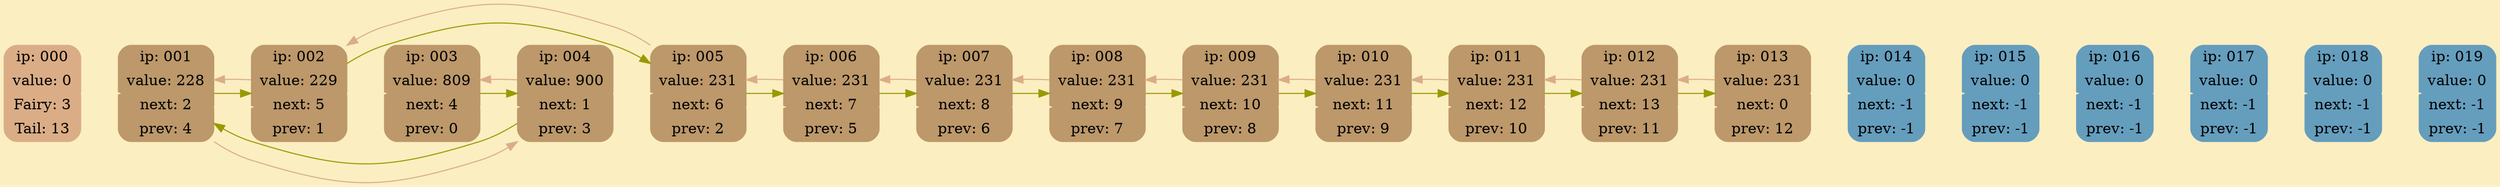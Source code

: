 digraph G {
	rankdir = LR;
	bgcolor="#FBEEC1"
	node000 [shape=Mrecord; style=filled; color="#DAAD86"; label = "{ ip: 000}  | {value:   0} |{Fairy:   3} | {Tail:  13} " ];
	node001 [shape=Mrecord; style=filled; color="#BC986A"; label = "{ ip: 001}  |{value: 228} |{next:   2} |{prev:   4} " ];
	node002 [shape=Mrecord; style=filled; color="#BC986A"; label = "{ ip: 002}  |{value: 229} |{next:   5} |{prev:   1} " ];
	node003 [shape=Mrecord; style=filled; color="#BC986A"; label = "{ ip: 003}  |{value: 809} |{next:   4} |{prev:   0} " ];
	node004 [shape=Mrecord; style=filled; color="#BC986A"; label = "{ ip: 004}  |{value: 900} |{next:   1} |{prev:   3} " ];
	node005 [shape=Mrecord; style=filled; color="#BC986A"; label = "{ ip: 005}  |{value: 231} |{next:   6} |{prev:   2} " ];
	node006 [shape=Mrecord; style=filled; color="#BC986A"; label = "{ ip: 006}  |{value: 231} |{next:   7} |{prev:   5} " ];
	node007 [shape=Mrecord; style=filled; color="#BC986A"; label = "{ ip: 007}  |{value: 231} |{next:   8} |{prev:   6} " ];
	node008 [shape=Mrecord; style=filled; color="#BC986A"; label = "{ ip: 008}  |{value: 231} |{next:   9} |{prev:   7} " ];
	node009 [shape=Mrecord; style=filled; color="#BC986A"; label = "{ ip: 009}  |{value: 231} |{next:  10} |{prev:   8} " ];
	node010 [shape=Mrecord; style=filled; color="#BC986A"; label = "{ ip: 010}  |{value: 231} |{next:  11} |{prev:   9} " ];
	node011 [shape=Mrecord; style=filled; color="#BC986A"; label = "{ ip: 011}  |{value: 231} |{next:  12} |{prev:  10} " ];
	node012 [shape=Mrecord; style=filled; color="#BC986A"; label = "{ ip: 012}  |{value: 231} |{next:  13} |{prev:  11} " ];
	node013 [shape=Mrecord; style=filled; color="#BC986A"; label = "{ ip: 013}  |{value: 231} |{next:   0} |{prev:  12} " ];
	node014 [shape=Mrecord; style=filled; color="#659DBD"; label = "{ ip: 014}  |{value:   0} |{next:  -1} |{prev:  -1} " ];
	node015 [shape=Mrecord; style=filled; color="#659DBD"; label = "{ ip: 015}  |{value:   0} |{next:  -1} |{prev:  -1} " ];
	node016 [shape=Mrecord; style=filled; color="#659DBD"; label = "{ ip: 016}  |{value:   0} |{next:  -1} |{prev:  -1} " ];
	node017 [shape=Mrecord; style=filled; color="#659DBD"; label = "{ ip: 017}  |{value:   0} |{next:  -1} |{prev:  -1} " ];
	node018 [shape=Mrecord; style=filled; color="#659DBD"; label = "{ ip: 018}  |{value:   0} |{next:  -1} |{prev:  -1} " ];
	node019 [shape=Mrecord; style=filled; color="#659DBD"; label = "{ ip: 019}  |{value:   0} |{next:  -1} |{prev:  -1} " ];

	node000 -> node001 [style=bold; weight=1000; color="#FBEEC1"; ];
	node001 -> node002 [style=bold; weight=1000; color="#FBEEC1"; ];
	node002 -> node003 [style=bold; weight=1000; color="#FBEEC1"; ];
	node003 -> node004 [style=bold; weight=1000; color="#FBEEC1"; ];
	node004 -> node005 [style=bold; weight=1000; color="#FBEEC1"; ];
	node005 -> node006 [style=bold; weight=1000; color="#FBEEC1"; ];
	node006 -> node007 [style=bold; weight=1000; color="#FBEEC1"; ];
	node007 -> node008 [style=bold; weight=1000; color="#FBEEC1"; ];
	node008 -> node009 [style=bold; weight=1000; color="#FBEEC1"; ];
	node009 -> node010 [style=bold; weight=1000; color="#FBEEC1"; ];
	node010 -> node011 [style=bold; weight=1000; color="#FBEEC1"; ];
	node011 -> node012 [style=bold; weight=1000; color="#FBEEC1"; ];
	node012 -> node013 [style=bold; weight=1000; color="#FBEEC1"; ];
	node013 -> node014 [style=bold; weight=1000; color="#FBEEC1"; ];
	node014 -> node015 [style=bold; weight=1000; color="#FBEEC1"; ];
	node015 -> node016 [style=bold; weight=1000; color="#FBEEC1"; ];
	node016 -> node017 [style=bold; weight=1000; color="#FBEEC1"; ];
	node017 -> node018 [style=bold; weight=1000; color="#FBEEC1"; ];
	node018 -> node019 [style=bold; weight=1000; color="#FBEEC1"; ];

	node001 -> node002 [weight=0; color="#999900"; ];
	node002 -> node005 [weight=0; color="#999900"; ];
	node003 -> node004 [weight=0; color="#999900"; ];
	node004 -> node001 [weight=0; color="#999900"; ];
	node005 -> node006 [weight=0; color="#999900"; ];
	node006 -> node007 [weight=0; color="#999900"; ];
	node007 -> node008 [weight=0; color="#999900"; ];
	node008 -> node009 [weight=0; color="#999900"; ];
	node009 -> node010 [weight=0; color="#999900"; ];
	node010 -> node011 [weight=0; color="#999900"; ];
	node011 -> node012 [weight=0; color="#999900"; ];
	node012 -> node013 [weight=0; color="#999900"; ];

	node013 -> node012 [weight=0; color="#DAAD86"; constraint=false; ];
	node012 -> node011 [weight=0; color="#DAAD86"; constraint=false; ];
	node011 -> node010 [weight=0; color="#DAAD86"; constraint=false; ];
	node010 -> node009 [weight=0; color="#DAAD86"; constraint=false; ];
	node009 -> node008 [weight=0; color="#DAAD86"; constraint=false; ];
	node008 -> node007 [weight=0; color="#DAAD86"; constraint=false; ];
	node007 -> node006 [weight=0; color="#DAAD86"; constraint=false; ];
	node006 -> node005 [weight=0; color="#DAAD86"; constraint=false; ];
	node005 -> node002 [weight=0; color="#DAAD86"; constraint=false; ];
	node004 -> node003 [weight=0; color="#DAAD86"; constraint=false; ];
	node002 -> node001 [weight=0; color="#DAAD86"; constraint=false; ];
	node001 -> node004 [weight=0; color="#DAAD86"; constraint=false; ];
}
